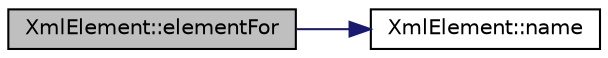 digraph "XmlElement::elementFor"
{
  edge [fontname="Helvetica",fontsize="10",labelfontname="Helvetica",labelfontsize="10"];
  node [fontname="Helvetica",fontsize="10",shape=record];
  rankdir="LR";
  Node1 [label="XmlElement::elementFor",height=0.2,width=0.4,color="black", fillcolor="grey75", style="filled", fontcolor="black"];
  Node1 -> Node2 [color="midnightblue",fontsize="10",style="solid",fontname="Helvetica"];
  Node2 [label="XmlElement::name",height=0.2,width=0.4,color="black", fillcolor="white", style="filled",URL="$class_xml_element.html#a924c45bc90419123174ac9d11089cb6d",tooltip="Returns the name of the element. "];
}
